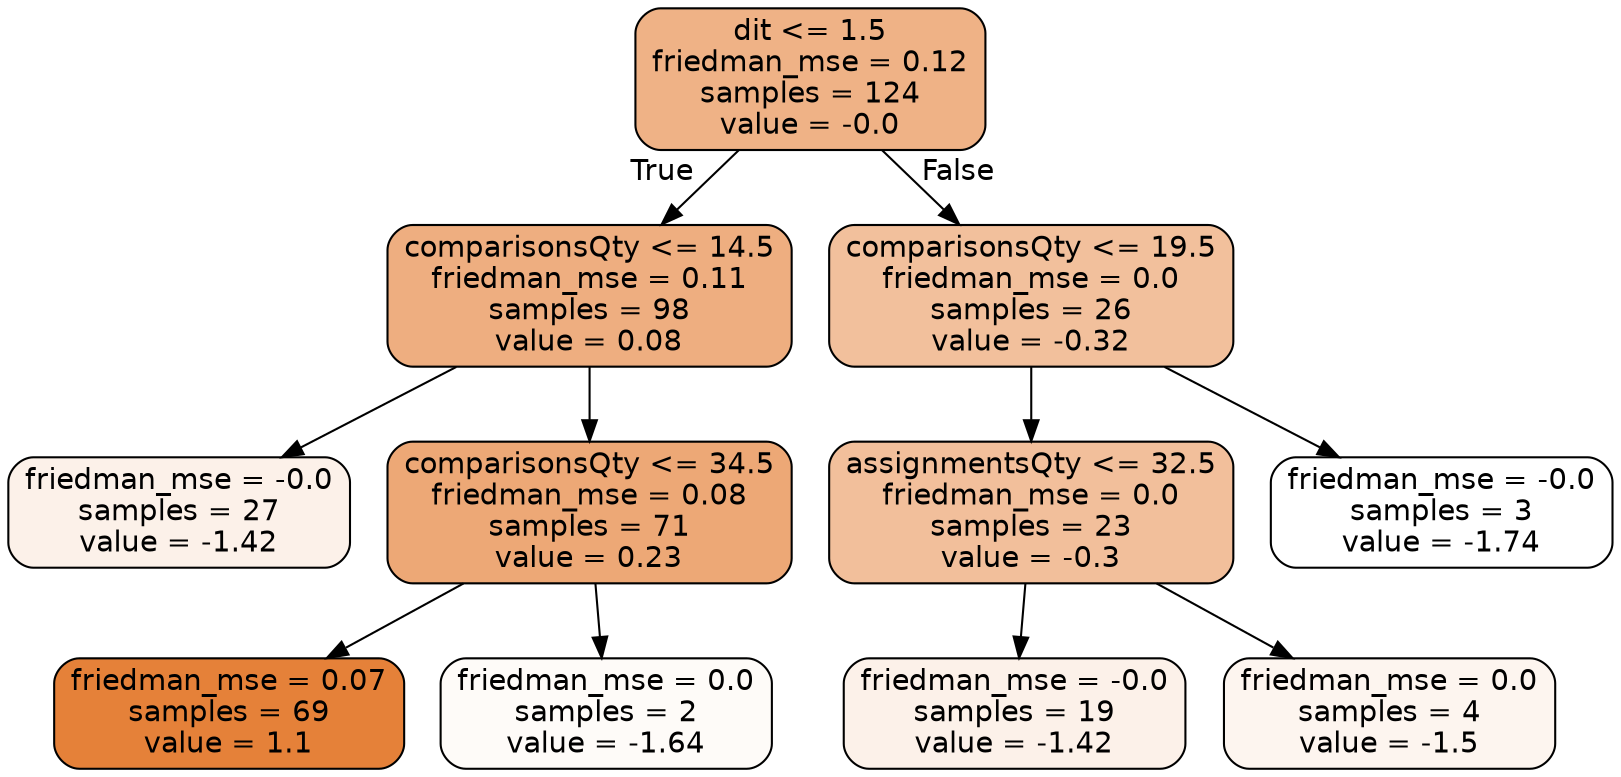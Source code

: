 digraph Tree {
node [shape=box, style="filled, rounded", color="black", fontname="helvetica"] ;
edge [fontname="helvetica"] ;
0 [label="dit <= 1.5\nfriedman_mse = 0.12\nsamples = 124\nvalue = -0.0", fillcolor="#efb286"] ;
1 [label="comparisonsQty <= 14.5\nfriedman_mse = 0.11\nsamples = 98\nvalue = 0.08", fillcolor="#eeae80"] ;
0 -> 1 [labeldistance=2.5, labelangle=45, headlabel="True"] ;
3 [label="friedman_mse = -0.0\nsamples = 27\nvalue = -1.42", fillcolor="#fcf1e9"] ;
1 -> 3 ;
4 [label="comparisonsQty <= 34.5\nfriedman_mse = 0.08\nsamples = 71\nvalue = 0.23", fillcolor="#eda876"] ;
1 -> 4 ;
5 [label="friedman_mse = 0.07\nsamples = 69\nvalue = 1.1", fillcolor="#e58139"] ;
4 -> 5 ;
6 [label="friedman_mse = 0.0\nsamples = 2\nvalue = -1.64", fillcolor="#fefbf8"] ;
4 -> 6 ;
2 [label="comparisonsQty <= 19.5\nfriedman_mse = 0.0\nsamples = 26\nvalue = -0.32", fillcolor="#f2c09c"] ;
0 -> 2 [labeldistance=2.5, labelangle=-45, headlabel="False"] ;
7 [label="assignmentsQty <= 32.5\nfriedman_mse = 0.0\nsamples = 23\nvalue = -0.3", fillcolor="#f2bf9b"] ;
2 -> 7 ;
9 [label="friedman_mse = -0.0\nsamples = 19\nvalue = -1.42", fillcolor="#fcf1e9"] ;
7 -> 9 ;
10 [label="friedman_mse = 0.0\nsamples = 4\nvalue = -1.5", fillcolor="#fdf5ef"] ;
7 -> 10 ;
8 [label="friedman_mse = -0.0\nsamples = 3\nvalue = -1.74", fillcolor="#ffffff"] ;
2 -> 8 ;
}